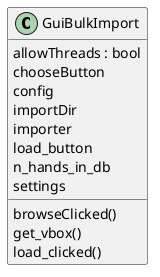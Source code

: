 @startuml classes
set namespaceSeparator none
class "GuiBulkImport" as GuiBulkImport.GuiBulkImport {
  allowThreads : bool
  chooseButton
  config
  importDir
  importer
  load_button
  n_hands_in_db
  settings
  browseClicked()
  get_vbox()
  load_clicked()
}
@enduml
